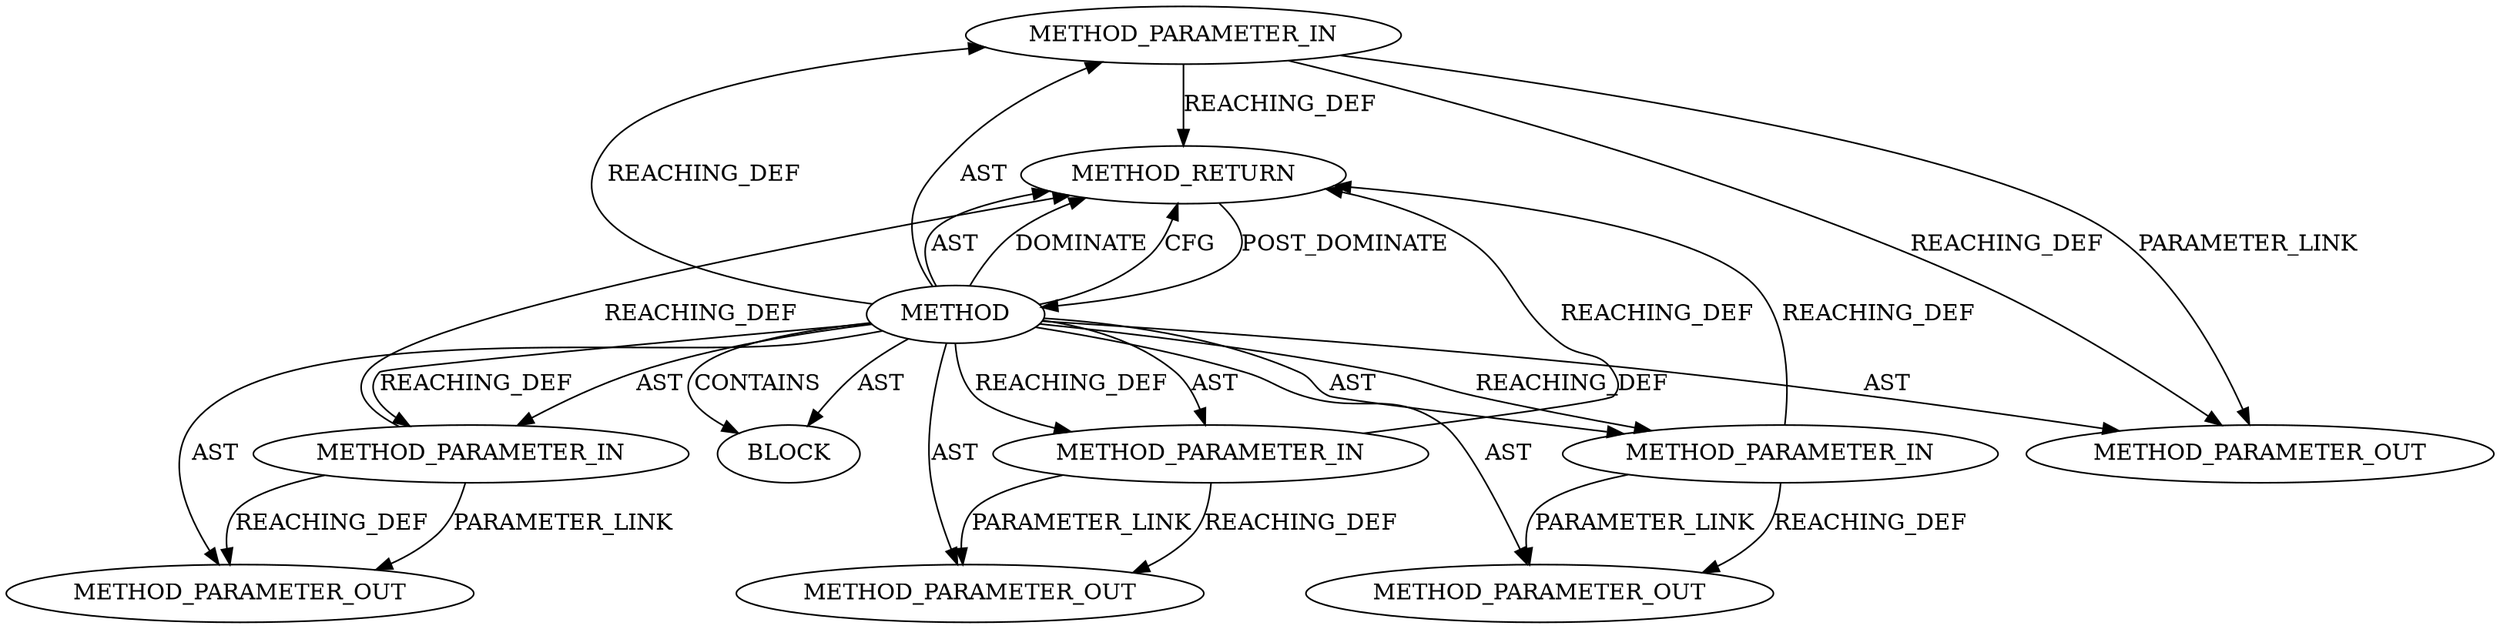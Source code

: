 digraph {
  19504 [label=METHOD_PARAMETER_IN ORDER=4 CODE="p4" IS_VARIADIC=false TYPE_FULL_NAME="ANY" EVALUATION_STRATEGY="BY_VALUE" INDEX=4 NAME="p4"]
  19500 [label=METHOD AST_PARENT_TYPE="NAMESPACE_BLOCK" AST_PARENT_FULL_NAME="<global>" ORDER=0 CODE="<empty>" FULL_NAME="list_for_each_entry_safe" IS_EXTERNAL=true FILENAME="<empty>" SIGNATURE="" NAME="list_for_each_entry_safe"]
  21815 [label=METHOD_PARAMETER_OUT ORDER=3 CODE="p3" IS_VARIADIC=false TYPE_FULL_NAME="ANY" EVALUATION_STRATEGY="BY_VALUE" INDEX=3 NAME="p3"]
  19505 [label=BLOCK ORDER=1 ARGUMENT_INDEX=1 CODE="<empty>" TYPE_FULL_NAME="ANY"]
  21813 [label=METHOD_PARAMETER_OUT ORDER=1 CODE="p1" IS_VARIADIC=false TYPE_FULL_NAME="ANY" EVALUATION_STRATEGY="BY_VALUE" INDEX=1 NAME="p1"]
  19501 [label=METHOD_PARAMETER_IN ORDER=1 CODE="p1" IS_VARIADIC=false TYPE_FULL_NAME="ANY" EVALUATION_STRATEGY="BY_VALUE" INDEX=1 NAME="p1"]
  19506 [label=METHOD_RETURN ORDER=2 CODE="RET" TYPE_FULL_NAME="ANY" EVALUATION_STRATEGY="BY_VALUE"]
  19503 [label=METHOD_PARAMETER_IN ORDER=3 CODE="p3" IS_VARIADIC=false TYPE_FULL_NAME="ANY" EVALUATION_STRATEGY="BY_VALUE" INDEX=3 NAME="p3"]
  19502 [label=METHOD_PARAMETER_IN ORDER=2 CODE="p2" IS_VARIADIC=false TYPE_FULL_NAME="ANY" EVALUATION_STRATEGY="BY_VALUE" INDEX=2 NAME="p2"]
  21816 [label=METHOD_PARAMETER_OUT ORDER=4 CODE="p4" IS_VARIADIC=false TYPE_FULL_NAME="ANY" EVALUATION_STRATEGY="BY_VALUE" INDEX=4 NAME="p4"]
  21814 [label=METHOD_PARAMETER_OUT ORDER=2 CODE="p2" IS_VARIADIC=false TYPE_FULL_NAME="ANY" EVALUATION_STRATEGY="BY_VALUE" INDEX=2 NAME="p2"]
  19500 -> 19502 [label=REACHING_DEF VARIABLE=""]
  19501 -> 21813 [label=PARAMETER_LINK ]
  19500 -> 19506 [label=AST ]
  19500 -> 19503 [label=REACHING_DEF VARIABLE=""]
  19500 -> 19501 [label=AST ]
  19503 -> 19506 [label=REACHING_DEF VARIABLE="p3"]
  19500 -> 19504 [label=REACHING_DEF VARIABLE=""]
  19502 -> 21814 [label=PARAMETER_LINK ]
  19506 -> 19500 [label=POST_DOMINATE ]
  19500 -> 19505 [label=CONTAINS ]
  19504 -> 19506 [label=REACHING_DEF VARIABLE="p4"]
  19500 -> 21813 [label=AST ]
  19500 -> 19505 [label=AST ]
  19500 -> 19501 [label=REACHING_DEF VARIABLE=""]
  19501 -> 21813 [label=REACHING_DEF VARIABLE="p1"]
  19500 -> 19506 [label=DOMINATE ]
  19500 -> 21815 [label=AST ]
  19501 -> 19506 [label=REACHING_DEF VARIABLE="p1"]
  19500 -> 21816 [label=AST ]
  19500 -> 19503 [label=AST ]
  19504 -> 21816 [label=REACHING_DEF VARIABLE="p4"]
  19502 -> 21814 [label=REACHING_DEF VARIABLE="p2"]
  19500 -> 19506 [label=CFG ]
  19500 -> 19502 [label=AST ]
  19500 -> 21814 [label=AST ]
  19504 -> 21816 [label=PARAMETER_LINK ]
  19503 -> 21815 [label=REACHING_DEF VARIABLE="p3"]
  19502 -> 19506 [label=REACHING_DEF VARIABLE="p2"]
  19503 -> 21815 [label=PARAMETER_LINK ]
  19500 -> 19504 [label=AST ]
}
